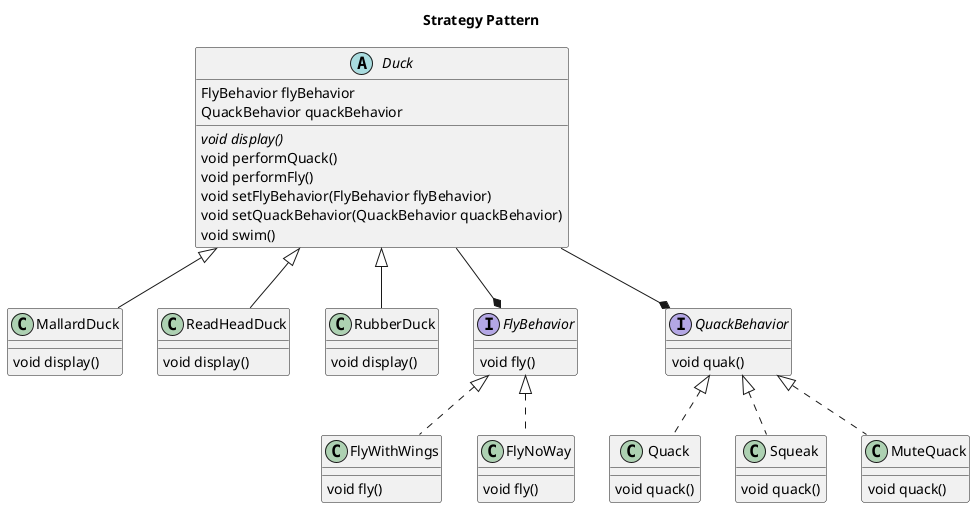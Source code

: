 @startuml

title Strategy Pattern

abstract class Duck {
    FlyBehavior flyBehavior
    QuackBehavior quackBehavior

    {abstract} void display()
    void performQuack()
    void performFly()
    void setFlyBehavior(FlyBehavior flyBehavior)
    void setQuackBehavior(QuackBehavior quackBehavior)
    void swim()
}

class MallardDuck extends Duck {
    void display()
}

class ReadHeadDuck extends Duck {
    void display()
}

class RubberDuck extends Duck {
    void display()
}

interface FlyBehavior {
    void fly()
}

class FlyWithWings implements FlyBehavior {
    void fly()
}

class FlyNoWay implements FlyBehavior {
    void fly()
}

interface QuackBehavior {
    void quak()
}

class Quack implements QuackBehavior {
    void quack()
}

class Squeak implements QuackBehavior {
    void quack()
}

class MuteQuack implements QuackBehavior {
    void quack()
}

Duck --* FlyBehavior
Duck --* QuackBehavior

@enduml